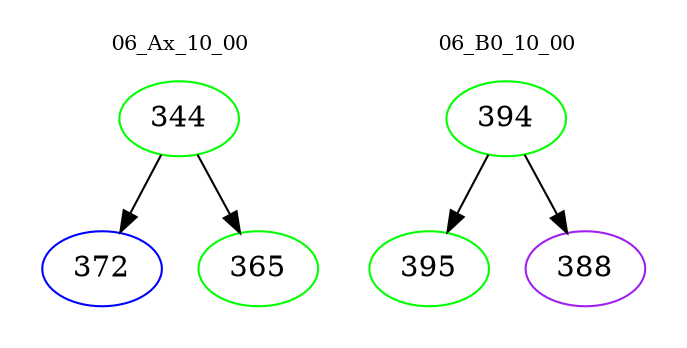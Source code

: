 digraph{
subgraph cluster_0 {
color = white
label = "06_Ax_10_00";
fontsize=10;
T0_344 [label="344", color="green"]
T0_344 -> T0_372 [color="black"]
T0_372 [label="372", color="blue"]
T0_344 -> T0_365 [color="black"]
T0_365 [label="365", color="green"]
}
subgraph cluster_1 {
color = white
label = "06_B0_10_00";
fontsize=10;
T1_394 [label="394", color="green"]
T1_394 -> T1_395 [color="black"]
T1_395 [label="395", color="green"]
T1_394 -> T1_388 [color="black"]
T1_388 [label="388", color="purple"]
}
}

